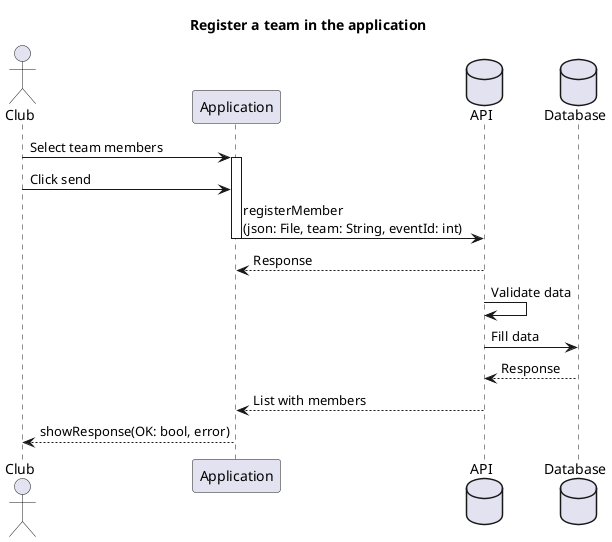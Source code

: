 @startuml
title Register a team in the application

actor Club
participant Application
database API
database Database

Club -> Application ++ : Select team members
Club -> Application : Click send
Application -> API -- : registerMember\n(json: File, team: String, eventId: int)
return Response
API -> API: Validate data
API -> Database : Fill data
return Response
API --> Application : List with members
Application --> Club : showResponse(OK: bool, error)
@enduml